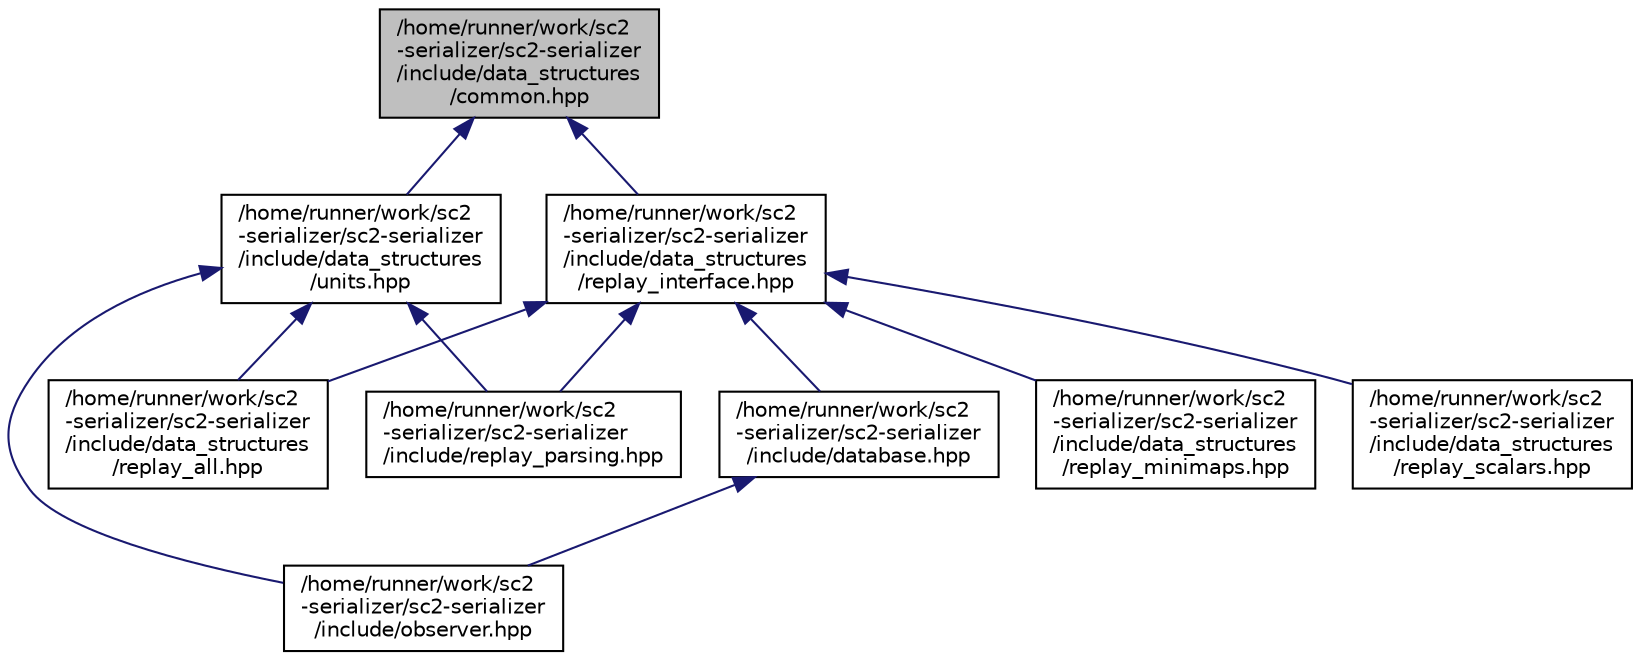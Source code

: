 digraph "/home/runner/work/sc2-serializer/sc2-serializer/include/data_structures/common.hpp"
{
 // LATEX_PDF_SIZE
  edge [fontname="Helvetica",fontsize="10",labelfontname="Helvetica",labelfontsize="10"];
  node [fontname="Helvetica",fontsize="10",shape=record];
  Node1 [label="/home/runner/work/sc2\l-serializer/sc2-serializer\l/include/data_structures\l/common.hpp",height=0.2,width=0.4,color="black", fillcolor="grey75", style="filled", fontcolor="black",tooltip="This is one of \"those\" files that just contains a few bits and bobs such as data-vectorization,..."];
  Node1 -> Node2 [dir="back",color="midnightblue",fontsize="10",style="solid",fontname="Helvetica"];
  Node2 [label="/home/runner/work/sc2\l-serializer/sc2-serializer\l/include/data_structures\l/replay_interface.hpp",height=0.2,width=0.4,color="black", fillcolor="white", style="filled",URL="$d0/d04/replay__interface_8hpp.html",tooltip="Common interface and utilities for replay data structures."];
  Node2 -> Node3 [dir="back",color="midnightblue",fontsize="10",style="solid",fontname="Helvetica"];
  Node3 [label="/home/runner/work/sc2\l-serializer/sc2-serializer\l/include/data_structures\l/replay_all.hpp",height=0.2,width=0.4,color="black", fillcolor="white", style="filled",URL="$d7/dbe/replay__all_8hpp.html",tooltip="Replay data structure for recording and deserializing all observation data."];
  Node2 -> Node4 [dir="back",color="midnightblue",fontsize="10",style="solid",fontname="Helvetica"];
  Node4 [label="/home/runner/work/sc2\l-serializer/sc2-serializer\l/include/data_structures\l/replay_minimaps.hpp",height=0.2,width=0.4,color="black", fillcolor="white", style="filled",URL="$d2/df9/replay__minimaps_8hpp.html",tooltip="Replay observation data that only contains scalar (score and economy) and minimap data...."];
  Node2 -> Node5 [dir="back",color="midnightblue",fontsize="10",style="solid",fontname="Helvetica"];
  Node5 [label="/home/runner/work/sc2\l-serializer/sc2-serializer\l/include/data_structures\l/replay_scalars.hpp",height=0.2,width=0.4,color="black", fillcolor="white", style="filled",URL="$db/d6e/replay__scalars_8hpp.html",tooltip="Replay observation data that only contains scalar (score and economy) data. Is compatible with readin..."];
  Node2 -> Node6 [dir="back",color="midnightblue",fontsize="10",style="solid",fontname="Helvetica"];
  Node6 [label="/home/runner/work/sc2\l-serializer/sc2-serializer\l/include/database.hpp",height=0.2,width=0.4,color="black", fillcolor="white", style="filled",URL="$df/da2/database_8hpp.html",tooltip="Database framework for reading and writing serialized replay data. ReplayDatabase is templated on any..."];
  Node6 -> Node7 [dir="back",color="midnightblue",fontsize="10",style="solid",fontname="Helvetica"];
  Node7 [label="/home/runner/work/sc2\l-serializer/sc2-serializer\l/include/observer.hpp",height=0.2,width=0.4,color="black", fillcolor="white", style="filled",URL="$d6/da0/observer_8hpp.html",tooltip="Contains StarCraft II game observation classes. Each variant saves observations at different rates to..."];
  Node2 -> Node8 [dir="back",color="midnightblue",fontsize="10",style="solid",fontname="Helvetica"];
  Node8 [label="/home/runner/work/sc2\l-serializer/sc2-serializer\l/include/replay_parsing.hpp",height=0.2,width=0.4,color="black", fillcolor="white", style="filled",URL="$d5/d1d/replay__parsing_8hpp.html",tooltip="Set of tools for parsing replay data into a more amenable form for machine learning...."];
  Node1 -> Node9 [dir="back",color="midnightblue",fontsize="10",style="solid",fontname="Helvetica"];
  Node9 [label="/home/runner/work/sc2\l-serializer/sc2-serializer\l/include/data_structures\l/units.hpp",height=0.2,width=0.4,color="black", fillcolor="white", style="filled",URL="$de/d06/units_8hpp.html",tooltip="Unit data structures for StarCraft II. NeutralUnits are treated specially as many properties such as ..."];
  Node9 -> Node3 [dir="back",color="midnightblue",fontsize="10",style="solid",fontname="Helvetica"];
  Node9 -> Node7 [dir="back",color="midnightblue",fontsize="10",style="solid",fontname="Helvetica"];
  Node9 -> Node8 [dir="back",color="midnightblue",fontsize="10",style="solid",fontname="Helvetica"];
}
